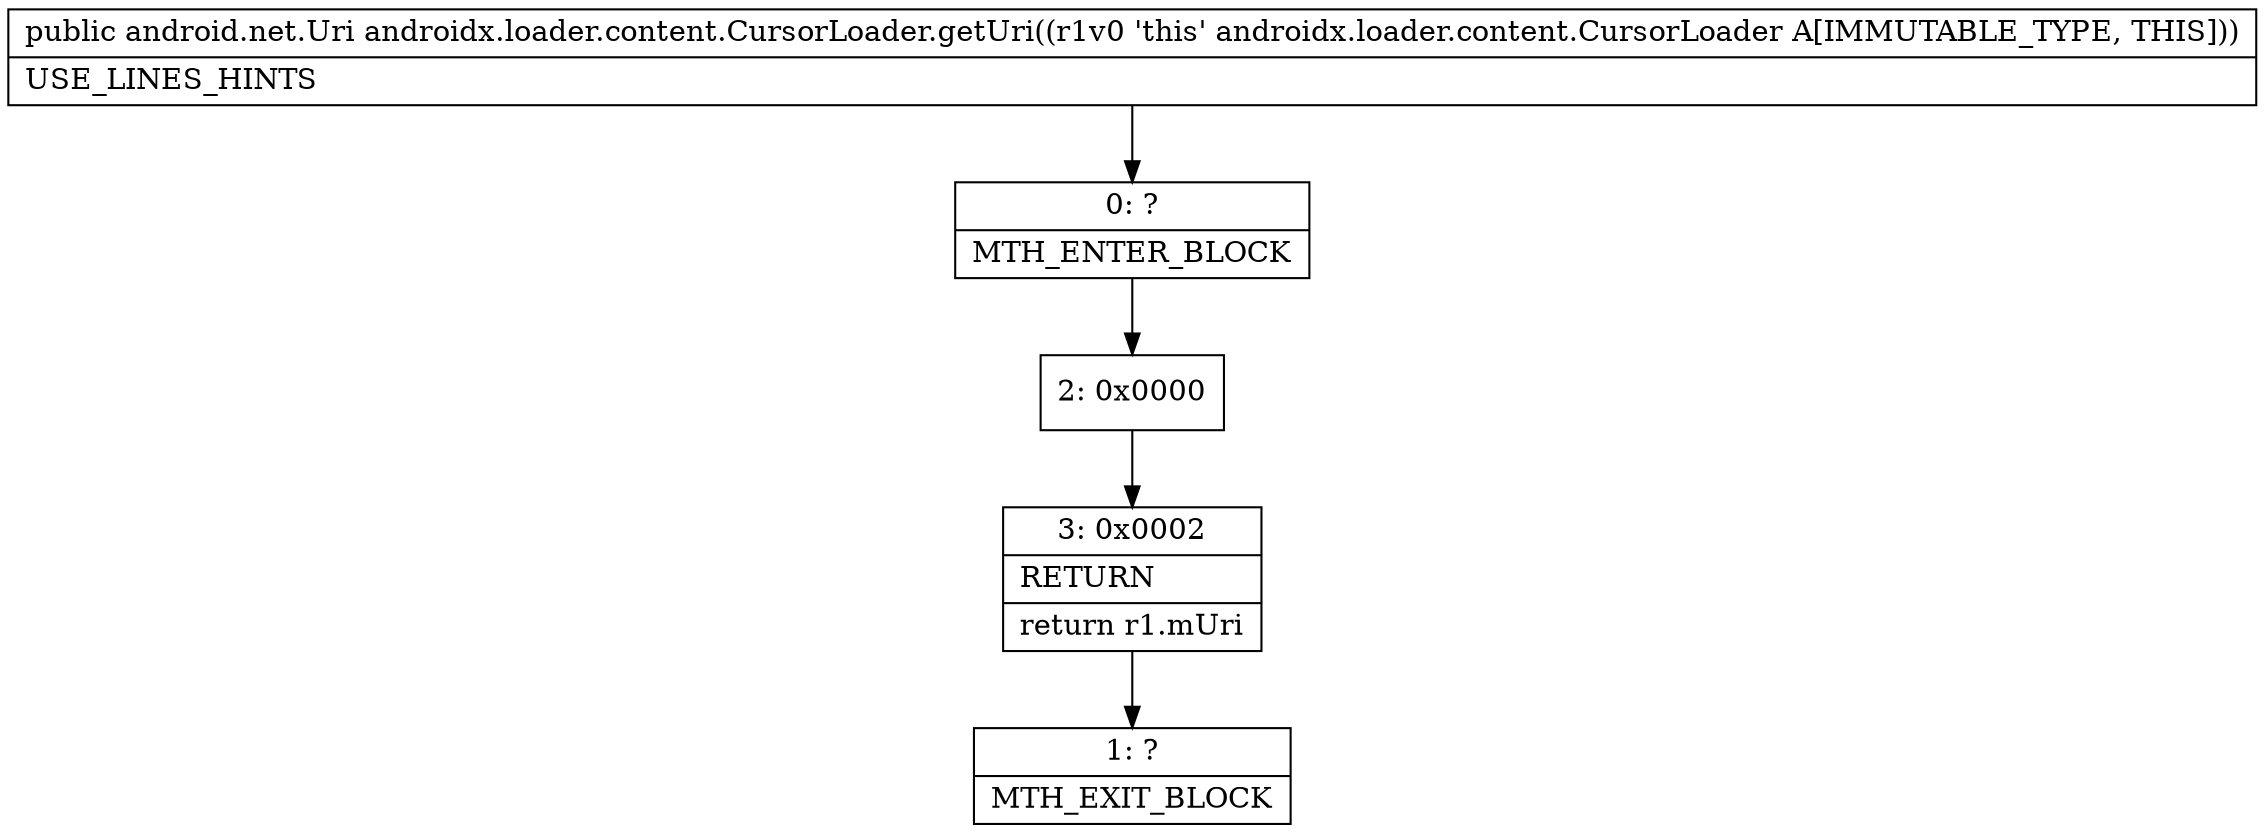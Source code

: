 digraph "CFG forandroidx.loader.content.CursorLoader.getUri()Landroid\/net\/Uri;" {
Node_0 [shape=record,label="{0\:\ ?|MTH_ENTER_BLOCK\l}"];
Node_2 [shape=record,label="{2\:\ 0x0000}"];
Node_3 [shape=record,label="{3\:\ 0x0002|RETURN\l|return r1.mUri\l}"];
Node_1 [shape=record,label="{1\:\ ?|MTH_EXIT_BLOCK\l}"];
MethodNode[shape=record,label="{public android.net.Uri androidx.loader.content.CursorLoader.getUri((r1v0 'this' androidx.loader.content.CursorLoader A[IMMUTABLE_TYPE, THIS]))  | USE_LINES_HINTS\l}"];
MethodNode -> Node_0;Node_0 -> Node_2;
Node_2 -> Node_3;
Node_3 -> Node_1;
}

